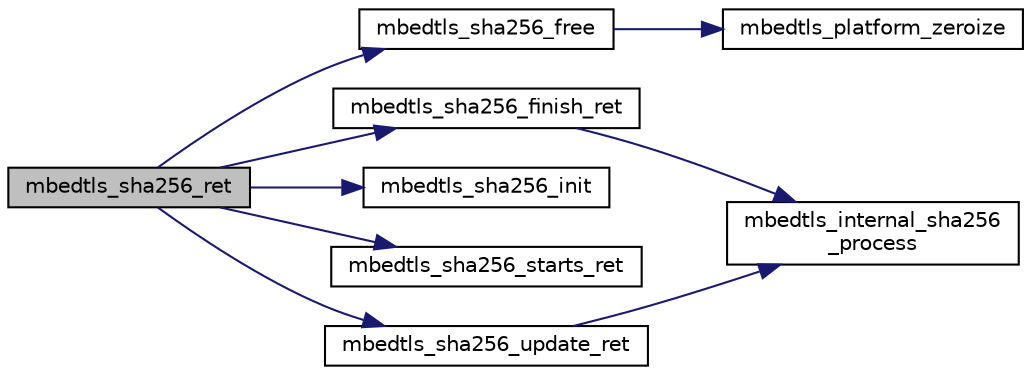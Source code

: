 digraph "mbedtls_sha256_ret"
{
 // LATEX_PDF_SIZE
  edge [fontname="Helvetica",fontsize="10",labelfontname="Helvetica",labelfontsize="10"];
  node [fontname="Helvetica",fontsize="10",shape=record];
  rankdir="LR";
  Node1 [label="mbedtls_sha256_ret",height=0.2,width=0.4,color="black", fillcolor="grey75", style="filled", fontcolor="black",tooltip="This function calculates the SHA-224 or SHA-256 checksum of a buffer."];
  Node1 -> Node2 [color="midnightblue",fontsize="10",style="solid",fontname="Helvetica"];
  Node2 [label="mbedtls_sha256_finish_ret",height=0.2,width=0.4,color="black", fillcolor="white", style="filled",URL="$da/d01/sha256_8c.html#ad9537ce07447c872e654ad87d144f1cd",tooltip="This function finishes the SHA-256 operation, and writes the result to the output buffer."];
  Node2 -> Node3 [color="midnightblue",fontsize="10",style="solid",fontname="Helvetica"];
  Node3 [label="mbedtls_internal_sha256\l_process",height=0.2,width=0.4,color="black", fillcolor="white", style="filled",URL="$da/d01/sha256_8c.html#a7d35cd23d4ede07db7c6fee054045efb",tooltip="This function processes a single data block within the ongoing SHA-256 computation...."];
  Node1 -> Node4 [color="midnightblue",fontsize="10",style="solid",fontname="Helvetica"];
  Node4 [label="mbedtls_sha256_free",height=0.2,width=0.4,color="black", fillcolor="white", style="filled",URL="$da/d01/sha256_8c.html#a6b9b9823b990de9685820fe59f1d9e1d",tooltip="This function clears a SHA-256 context."];
  Node4 -> Node5 [color="midnightblue",fontsize="10",style="solid",fontname="Helvetica"];
  Node5 [label="mbedtls_platform_zeroize",height=0.2,width=0.4,color="black", fillcolor="white", style="filled",URL="$dd/dde/platform__util_8c.html#aa4e36b2c1c58d8ad89e1e11b6ebea2d9",tooltip="Securely zeroize a buffer."];
  Node1 -> Node6 [color="midnightblue",fontsize="10",style="solid",fontname="Helvetica"];
  Node6 [label="mbedtls_sha256_init",height=0.2,width=0.4,color="black", fillcolor="white", style="filled",URL="$da/d01/sha256_8c.html#a7c7c355490ffac9fb942cab02361932c",tooltip="This function initializes a SHA-256 context."];
  Node1 -> Node7 [color="midnightblue",fontsize="10",style="solid",fontname="Helvetica"];
  Node7 [label="mbedtls_sha256_starts_ret",height=0.2,width=0.4,color="black", fillcolor="white", style="filled",URL="$da/d01/sha256_8c.html#af7feb61e3727df3ea4bb1bb08537934e",tooltip="This function starts a SHA-224 or SHA-256 checksum calculation."];
  Node1 -> Node8 [color="midnightblue",fontsize="10",style="solid",fontname="Helvetica"];
  Node8 [label="mbedtls_sha256_update_ret",height=0.2,width=0.4,color="black", fillcolor="white", style="filled",URL="$da/d01/sha256_8c.html#afeaa391b98ad340ed3b2233fa4ca665d",tooltip="This function feeds an input buffer into an ongoing SHA-256 checksum calculation."];
  Node8 -> Node3 [color="midnightblue",fontsize="10",style="solid",fontname="Helvetica"];
}

